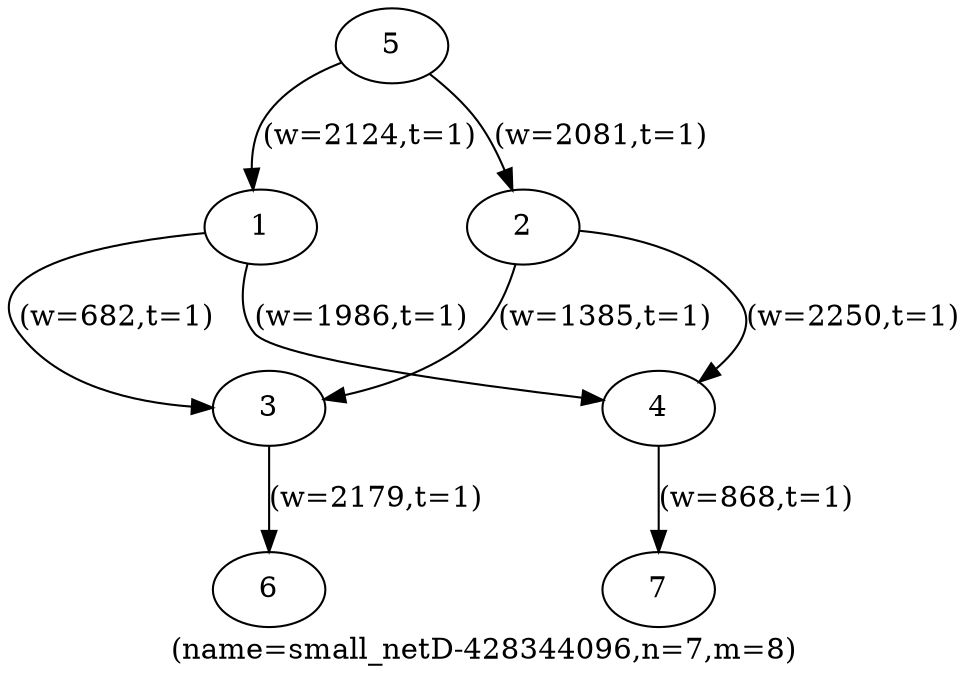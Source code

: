 digraph small_netD_428344096 {
label="(name=small_netD-428344096,n=7,m=8)";
	5 -> 1 [label="(w=2124,t=1)"];
	5 -> 2 [label="(w=2081,t=1)"];
	1 -> 3 [label="(w=682,t=1)"];
	1 -> 4 [label="(w=1986,t=1)"];
	2 -> 3 [label="(w=1385,t=1)"];
	2 -> 4 [label="(w=2250,t=1)"];
	3 -> 6 [label="(w=2179,t=1)"];
	4 -> 7 [label="(w=868,t=1)"];
	1 [label="1"];
	2 [label="2"];
	3 [label="3"];
	4 [label="4"];
	5 [label="5"];
	6 [label="6"];
	7 [label="7"];
}
